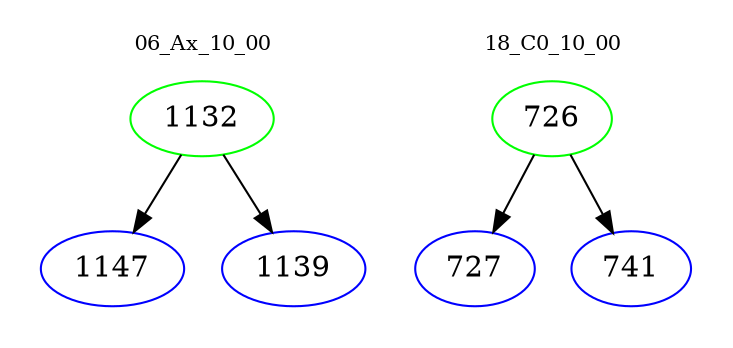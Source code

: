 digraph{
subgraph cluster_0 {
color = white
label = "06_Ax_10_00";
fontsize=10;
T0_1132 [label="1132", color="green"]
T0_1132 -> T0_1147 [color="black"]
T0_1147 [label="1147", color="blue"]
T0_1132 -> T0_1139 [color="black"]
T0_1139 [label="1139", color="blue"]
}
subgraph cluster_1 {
color = white
label = "18_C0_10_00";
fontsize=10;
T1_726 [label="726", color="green"]
T1_726 -> T1_727 [color="black"]
T1_727 [label="727", color="blue"]
T1_726 -> T1_741 [color="black"]
T1_741 [label="741", color="blue"]
}
}
